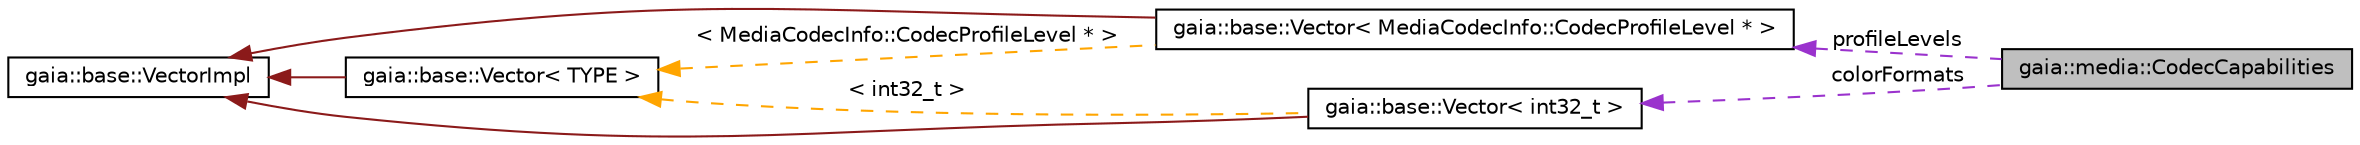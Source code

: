 digraph G
{
  edge [fontname="Helvetica",fontsize="10",labelfontname="Helvetica",labelfontsize="10"];
  node [fontname="Helvetica",fontsize="10",shape=record];
  rankdir=LR;
  Node1 [label="gaia::media::CodecCapabilities",height=0.2,width=0.4,color="black", fillcolor="grey75", style="filled" fontcolor="black"];
  Node2 -> Node1 [dir=back,color="darkorchid3",fontsize="10",style="dashed",label="profileLevels",fontname="Helvetica"];
  Node2 [label="gaia::base::Vector\< MediaCodecInfo::CodecProfileLevel * \>",height=0.2,width=0.4,color="black", fillcolor="white", style="filled",URL="$df/d5d/classgaia_1_1base_1_1_vector.html"];
  Node3 -> Node2 [dir=back,color="firebrick4",fontsize="10",style="solid",fontname="Helvetica"];
  Node3 [label="gaia::base::VectorImpl",height=0.2,width=0.4,color="black", fillcolor="white", style="filled",URL="$d0/d21/classgaia_1_1base_1_1_vector_impl.html",tooltip="Implements vector data structure equipped with copy-on-write mechanism."];
  Node4 -> Node2 [dir=back,color="orange",fontsize="10",style="dashed",label="\< MediaCodecInfo::CodecProfileLevel * \>",fontname="Helvetica"];
  Node4 [label="gaia::base::Vector\< TYPE \>",height=0.2,width=0.4,color="black", fillcolor="white", style="filled",URL="$df/d5d/classgaia_1_1base_1_1_vector.html",tooltip="This class implements the vector data structure."];
  Node3 -> Node4 [dir=back,color="firebrick4",fontsize="10",style="solid",fontname="Helvetica"];
  Node5 -> Node1 [dir=back,color="darkorchid3",fontsize="10",style="dashed",label="colorFormats",fontname="Helvetica"];
  Node5 [label="gaia::base::Vector\< int32_t \>",height=0.2,width=0.4,color="black", fillcolor="white", style="filled",URL="$df/d5d/classgaia_1_1base_1_1_vector.html"];
  Node3 -> Node5 [dir=back,color="firebrick4",fontsize="10",style="solid",fontname="Helvetica"];
  Node4 -> Node5 [dir=back,color="orange",fontsize="10",style="dashed",label="\< int32_t \>",fontname="Helvetica"];
}
